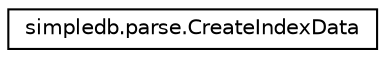 digraph "Graphical Class Hierarchy"
{
  edge [fontname="Helvetica",fontsize="10",labelfontname="Helvetica",labelfontsize="10"];
  node [fontname="Helvetica",fontsize="10",shape=record];
  rankdir="LR";
  Node0 [label="simpledb.parse.CreateIndexData",height=0.2,width=0.4,color="black", fillcolor="white", style="filled",URL="$classsimpledb_1_1parse_1_1CreateIndexData.html"];
}
